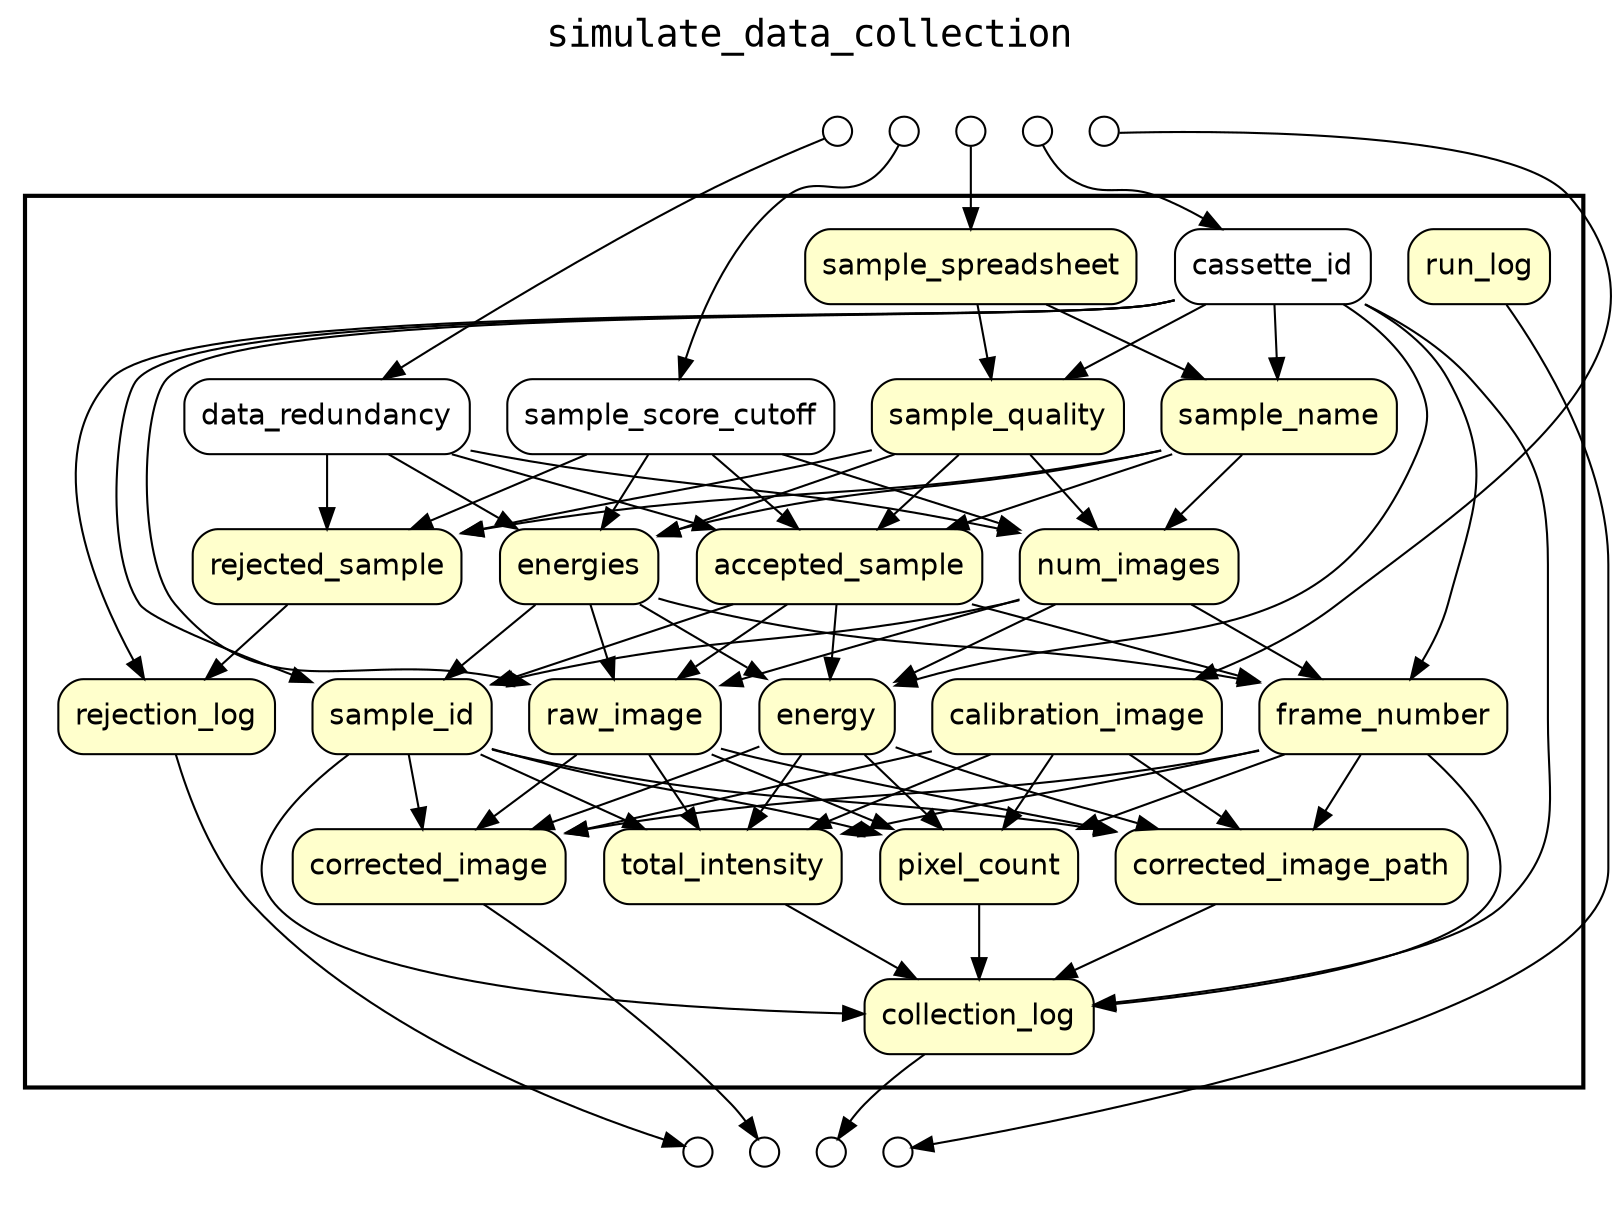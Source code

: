 
digraph yw_data_view {
rankdir=TB
fontname=Courier; fontsize=18; labelloc=t
label="simulate_data_collection"
subgraph cluster_workflow { label=""; color=black; penwidth=2
subgraph cluster_workflow_inner { label=""; color=white
node[shape=box style="rounded,filled" fillcolor="#FFFFCC" peripheries=1 fontname=Helvetica]
run_log
sample_spreadsheet
sample_name
sample_quality
accepted_sample
rejected_sample
num_images
energies
rejection_log
sample_id
energy
frame_number
raw_image
calibration_image
corrected_image
corrected_image_path
total_intensity
pixel_count
collection_log
node[shape=box style="rounded,filled" fillcolor="#FFFFFF" peripheries=1 fontname=Helvetica]
data_redundancy
sample_score_cutoff
cassette_id
}}
subgraph cluster_inflows { label=""; color=white; penwidth=2
subgraph cluster_inflows_inner { label=""; color=white
node[shape=circle fillcolor="#FFFFFF" peripheries=1 width=0.2]
data_redundancy_inflow [label=""]
sample_score_cutoff_inflow [label=""]
cassette_id_inflow [label=""]
calibration_image_inflow [label=""]
sample_spreadsheet_inflow [label=""]
}}
subgraph cluster_outflows { label=""; color=white; penwidth=2
subgraph cluster_outflows_inner { label=""; color=white
node[shape=circle fillcolor="#FFFFFF" peripheries=1 width=0.2]
collection_log_outflow [label=""]
corrected_image_outflow [label=""]
rejection_log_outflow [label=""]
run_log_outflow [label=""]
}}
cassette_id -> sample_name
sample_spreadsheet -> sample_name
cassette_id -> sample_quality
sample_spreadsheet -> sample_quality
sample_name -> accepted_sample
sample_quality -> accepted_sample
sample_score_cutoff -> accepted_sample
data_redundancy -> accepted_sample
sample_name -> rejected_sample
sample_quality -> rejected_sample
sample_score_cutoff -> rejected_sample
data_redundancy -> rejected_sample
sample_name -> num_images
sample_quality -> num_images
sample_score_cutoff -> num_images
data_redundancy -> num_images
sample_name -> energies
sample_quality -> energies
sample_score_cutoff -> energies
data_redundancy -> energies
cassette_id -> rejection_log
rejected_sample -> rejection_log
cassette_id -> sample_id
accepted_sample -> sample_id
num_images -> sample_id
energies -> sample_id
cassette_id -> energy
accepted_sample -> energy
num_images -> energy
energies -> energy
cassette_id -> frame_number
accepted_sample -> frame_number
num_images -> frame_number
energies -> frame_number
cassette_id -> raw_image
accepted_sample -> raw_image
num_images -> raw_image
energies -> raw_image
sample_id -> corrected_image
energy -> corrected_image
frame_number -> corrected_image
raw_image -> corrected_image
calibration_image -> corrected_image
sample_id -> corrected_image_path
energy -> corrected_image_path
frame_number -> corrected_image_path
raw_image -> corrected_image_path
calibration_image -> corrected_image_path
sample_id -> total_intensity
energy -> total_intensity
frame_number -> total_intensity
raw_image -> total_intensity
calibration_image -> total_intensity
sample_id -> pixel_count
energy -> pixel_count
frame_number -> pixel_count
raw_image -> pixel_count
calibration_image -> pixel_count
cassette_id -> collection_log
sample_id -> collection_log
frame_number -> collection_log
corrected_image_path -> collection_log
total_intensity -> collection_log
pixel_count -> collection_log
data_redundancy_inflow -> data_redundancy
sample_score_cutoff_inflow -> sample_score_cutoff
cassette_id_inflow -> cassette_id
calibration_image_inflow -> calibration_image
sample_spreadsheet_inflow -> sample_spreadsheet
collection_log -> collection_log_outflow
corrected_image -> corrected_image_outflow
rejection_log -> rejection_log_outflow
run_log -> run_log_outflow
}

